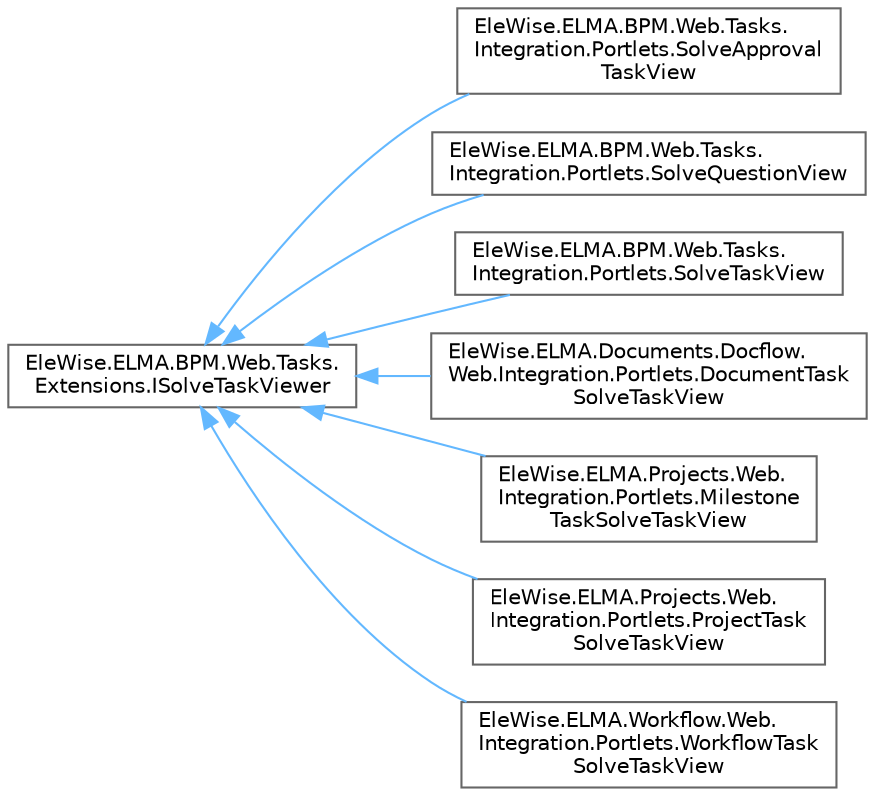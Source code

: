 digraph "Graphical Class Hierarchy"
{
 // LATEX_PDF_SIZE
  bgcolor="transparent";
  edge [fontname=Helvetica,fontsize=10,labelfontname=Helvetica,labelfontsize=10];
  node [fontname=Helvetica,fontsize=10,shape=box,height=0.2,width=0.4];
  rankdir="LR";
  Node0 [id="Node000000",label="EleWise.ELMA.BPM.Web.Tasks.\lExtensions.ISolveTaskViewer",height=0.2,width=0.4,color="grey40", fillcolor="white", style="filled",URL="$interface_ele_wise_1_1_e_l_m_a_1_1_b_p_m_1_1_web_1_1_tasks_1_1_extensions_1_1_i_solve_task_viewer.html",tooltip=" "];
  Node0 -> Node1 [id="edge872_Node000000_Node000001",dir="back",color="steelblue1",style="solid",tooltip=" "];
  Node1 [id="Node000001",label="EleWise.ELMA.BPM.Web.Tasks.\lIntegration.Portlets.SolveApproval\lTaskView",height=0.2,width=0.4,color="grey40", fillcolor="white", style="filled",URL="$class_ele_wise_1_1_e_l_m_a_1_1_b_p_m_1_1_web_1_1_tasks_1_1_integration_1_1_portlets_1_1_solve_approval_task_view.html",tooltip=" "];
  Node0 -> Node2 [id="edge873_Node000000_Node000002",dir="back",color="steelblue1",style="solid",tooltip=" "];
  Node2 [id="Node000002",label="EleWise.ELMA.BPM.Web.Tasks.\lIntegration.Portlets.SolveQuestionView",height=0.2,width=0.4,color="grey40", fillcolor="white", style="filled",URL="$class_ele_wise_1_1_e_l_m_a_1_1_b_p_m_1_1_web_1_1_tasks_1_1_integration_1_1_portlets_1_1_solve_question_view.html",tooltip=" "];
  Node0 -> Node3 [id="edge874_Node000000_Node000003",dir="back",color="steelblue1",style="solid",tooltip=" "];
  Node3 [id="Node000003",label="EleWise.ELMA.BPM.Web.Tasks.\lIntegration.Portlets.SolveTaskView",height=0.2,width=0.4,color="grey40", fillcolor="white", style="filled",URL="$class_ele_wise_1_1_e_l_m_a_1_1_b_p_m_1_1_web_1_1_tasks_1_1_integration_1_1_portlets_1_1_solve_task_view.html",tooltip=" "];
  Node0 -> Node4 [id="edge875_Node000000_Node000004",dir="back",color="steelblue1",style="solid",tooltip=" "];
  Node4 [id="Node000004",label="EleWise.ELMA.Documents.Docflow.\lWeb.Integration.Portlets.DocumentTask\lSolveTaskView",height=0.2,width=0.4,color="grey40", fillcolor="white", style="filled",URL="$class_ele_wise_1_1_e_l_m_a_1_1_documents_1_1_docflow_1_1_web_1_1_integration_1_1_portlets_1_1_document_task_solve_task_view.html",tooltip=" "];
  Node0 -> Node5 [id="edge876_Node000000_Node000005",dir="back",color="steelblue1",style="solid",tooltip=" "];
  Node5 [id="Node000005",label="EleWise.ELMA.Projects.Web.\lIntegration.Portlets.Milestone\lTaskSolveTaskView",height=0.2,width=0.4,color="grey40", fillcolor="white", style="filled",URL="$class_ele_wise_1_1_e_l_m_a_1_1_projects_1_1_web_1_1_integration_1_1_portlets_1_1_milestone_task_solve_task_view.html",tooltip=" "];
  Node0 -> Node6 [id="edge877_Node000000_Node000006",dir="back",color="steelblue1",style="solid",tooltip=" "];
  Node6 [id="Node000006",label="EleWise.ELMA.Projects.Web.\lIntegration.Portlets.ProjectTask\lSolveTaskView",height=0.2,width=0.4,color="grey40", fillcolor="white", style="filled",URL="$class_ele_wise_1_1_e_l_m_a_1_1_projects_1_1_web_1_1_integration_1_1_portlets_1_1_project_task_solve_task_view.html",tooltip=" "];
  Node0 -> Node7 [id="edge878_Node000000_Node000007",dir="back",color="steelblue1",style="solid",tooltip=" "];
  Node7 [id="Node000007",label="EleWise.ELMA.Workflow.Web.\lIntegration.Portlets.WorkflowTask\lSolveTaskView",height=0.2,width=0.4,color="grey40", fillcolor="white", style="filled",URL="$class_ele_wise_1_1_e_l_m_a_1_1_workflow_1_1_web_1_1_integration_1_1_portlets_1_1_workflow_task_solve_task_view.html",tooltip=" "];
}
